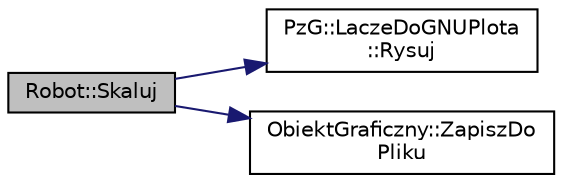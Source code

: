digraph "Robot::Skaluj"
{
  edge [fontname="Helvetica",fontsize="10",labelfontname="Helvetica",labelfontsize="10"];
  node [fontname="Helvetica",fontsize="10",shape=record];
  rankdir="LR";
  Node1 [label="Robot::Skaluj",height=0.2,width=0.4,color="black", fillcolor="grey75", style="filled", fontcolor="black"];
  Node1 -> Node2 [color="midnightblue",fontsize="10",style="solid",fontname="Helvetica"];
  Node2 [label="PzG::LaczeDoGNUPlota\l::Rysuj",height=0.2,width=0.4,color="black", fillcolor="white", style="filled",URL="$classPzG_1_1LaczeDoGNUPlota.html#a065f5b8402737cc62b0ad4f66d028335"];
  Node1 -> Node3 [color="midnightblue",fontsize="10",style="solid",fontname="Helvetica"];
  Node3 [label="ObiektGraficzny::ZapiszDo\lPliku",height=0.2,width=0.4,color="black", fillcolor="white", style="filled",URL="$classObiektGraficzny.html#ab081c0281377f2c48ccb7f463bf06510",tooltip="Metoda zapisuje do pliku współrzędne wierzchołków. "];
}

